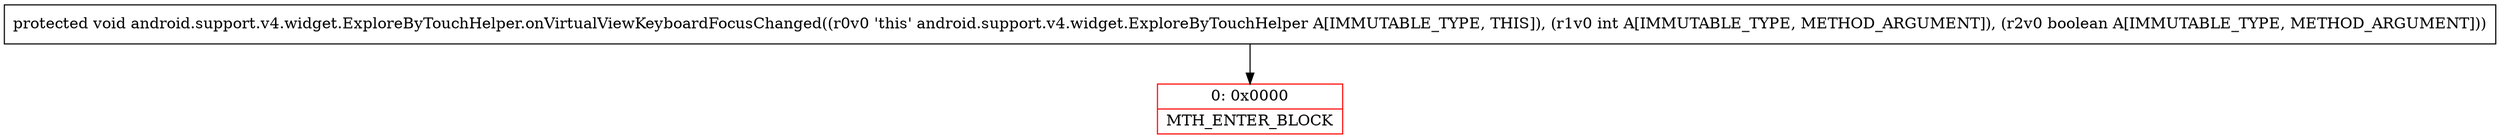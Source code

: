digraph "CFG forandroid.support.v4.widget.ExploreByTouchHelper.onVirtualViewKeyboardFocusChanged(IZ)V" {
subgraph cluster_Region_1511301814 {
label = "R(0)";
node [shape=record,color=blue];
}
Node_0 [shape=record,color=red,label="{0\:\ 0x0000|MTH_ENTER_BLOCK\l}"];
MethodNode[shape=record,label="{protected void android.support.v4.widget.ExploreByTouchHelper.onVirtualViewKeyboardFocusChanged((r0v0 'this' android.support.v4.widget.ExploreByTouchHelper A[IMMUTABLE_TYPE, THIS]), (r1v0 int A[IMMUTABLE_TYPE, METHOD_ARGUMENT]), (r2v0 boolean A[IMMUTABLE_TYPE, METHOD_ARGUMENT])) }"];
MethodNode -> Node_0;
}

